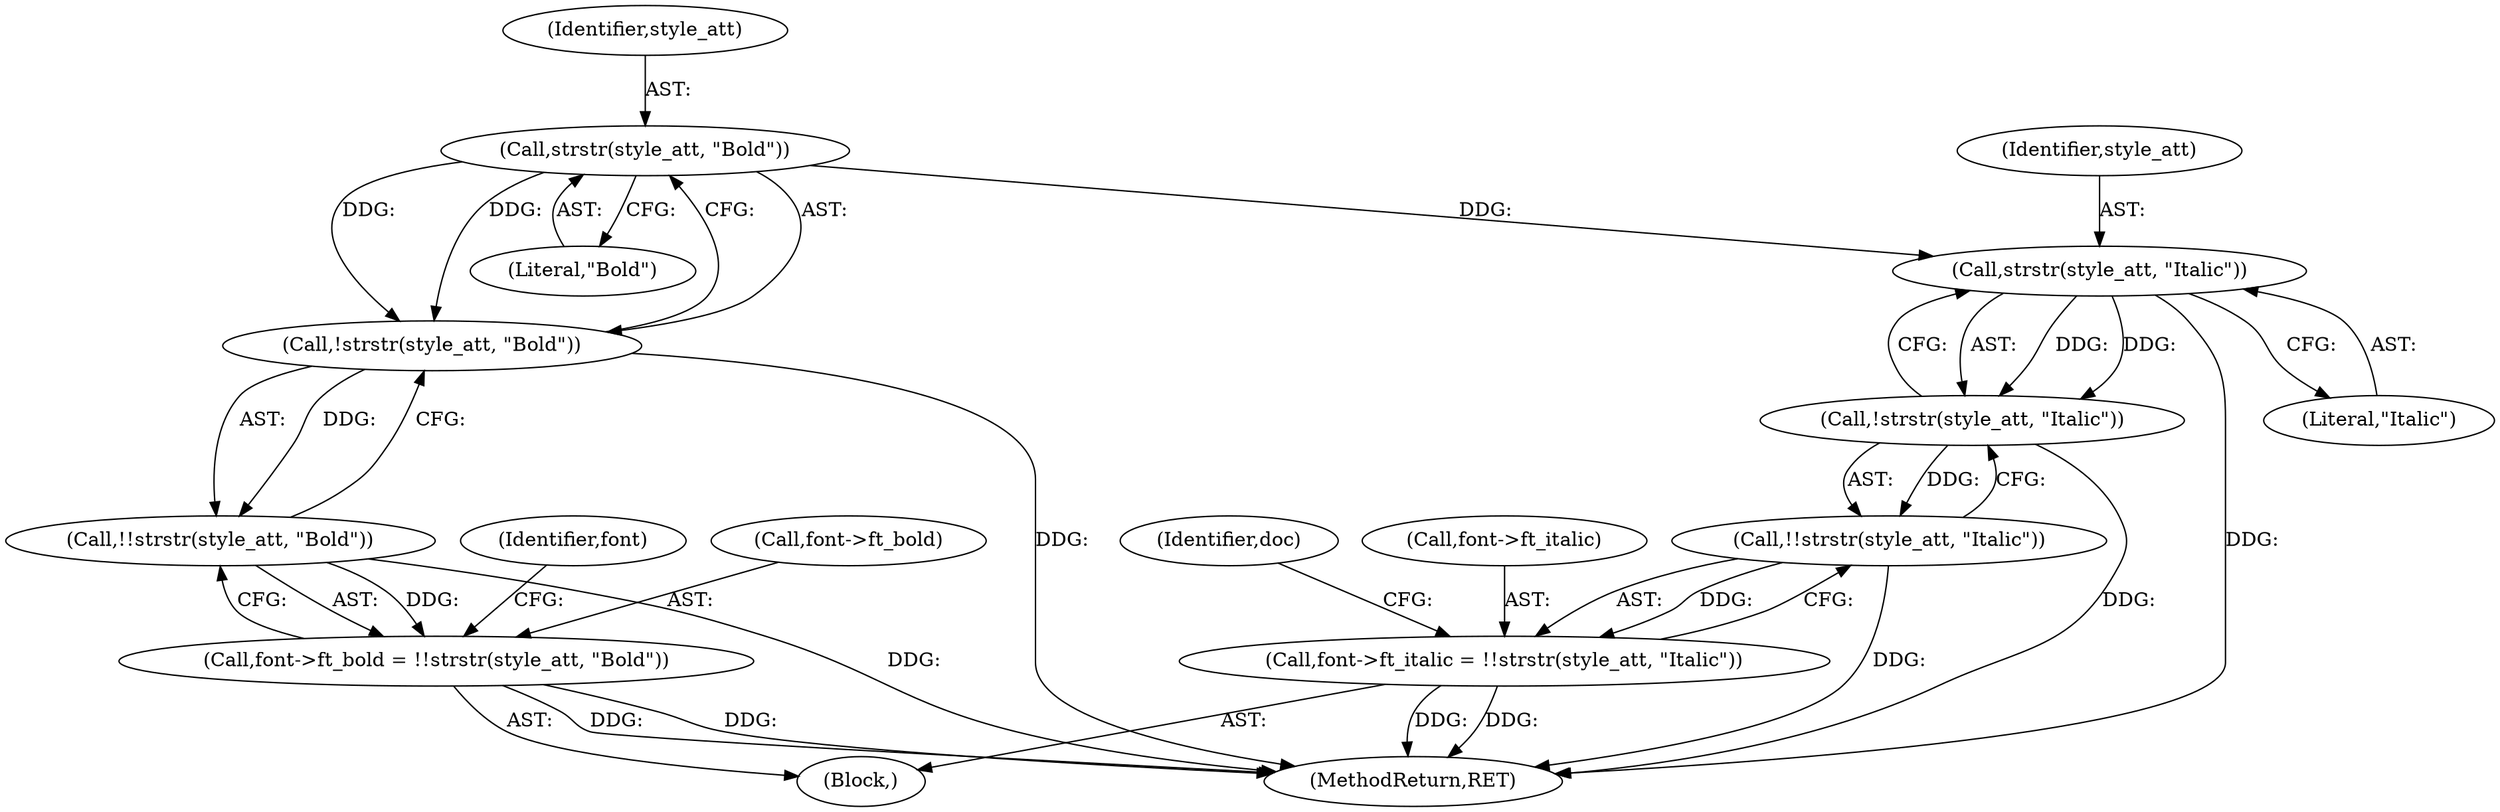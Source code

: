 digraph "0_ghostscript_60dabde18d7fe12b19da8b509bdfee9cc886aafc_1@API" {
"1000553" [label="(Call,strstr(style_att, \"Bold\"))"];
"1000552" [label="(Call,!strstr(style_att, \"Bold\"))"];
"1000551" [label="(Call,!!strstr(style_att, \"Bold\"))"];
"1000547" [label="(Call,font->ft_bold = !!strstr(style_att, \"Bold\"))"];
"1000562" [label="(Call,strstr(style_att, \"Italic\"))"];
"1000561" [label="(Call,!strstr(style_att, \"Italic\"))"];
"1000560" [label="(Call,!!strstr(style_att, \"Italic\"))"];
"1000556" [label="(Call,font->ft_italic = !!strstr(style_att, \"Italic\"))"];
"1000563" [label="(Identifier,style_att)"];
"1000556" [label="(Call,font->ft_italic = !!strstr(style_att, \"Italic\"))"];
"1000548" [label="(Call,font->ft_bold)"];
"1000554" [label="(Identifier,style_att)"];
"1000564" [label="(Literal,\"Italic\")"];
"1000546" [label="(Block,)"];
"1000780" [label="(MethodReturn,RET)"];
"1000558" [label="(Identifier,font)"];
"1000555" [label="(Literal,\"Bold\")"];
"1000566" [label="(Identifier,doc)"];
"1000552" [label="(Call,!strstr(style_att, \"Bold\"))"];
"1000561" [label="(Call,!strstr(style_att, \"Italic\"))"];
"1000557" [label="(Call,font->ft_italic)"];
"1000562" [label="(Call,strstr(style_att, \"Italic\"))"];
"1000547" [label="(Call,font->ft_bold = !!strstr(style_att, \"Bold\"))"];
"1000551" [label="(Call,!!strstr(style_att, \"Bold\"))"];
"1000553" [label="(Call,strstr(style_att, \"Bold\"))"];
"1000560" [label="(Call,!!strstr(style_att, \"Italic\"))"];
"1000553" -> "1000552"  [label="AST: "];
"1000553" -> "1000555"  [label="CFG: "];
"1000554" -> "1000553"  [label="AST: "];
"1000555" -> "1000553"  [label="AST: "];
"1000552" -> "1000553"  [label="CFG: "];
"1000553" -> "1000552"  [label="DDG: "];
"1000553" -> "1000552"  [label="DDG: "];
"1000553" -> "1000562"  [label="DDG: "];
"1000552" -> "1000551"  [label="AST: "];
"1000551" -> "1000552"  [label="CFG: "];
"1000552" -> "1000780"  [label="DDG: "];
"1000552" -> "1000551"  [label="DDG: "];
"1000551" -> "1000547"  [label="AST: "];
"1000547" -> "1000551"  [label="CFG: "];
"1000551" -> "1000780"  [label="DDG: "];
"1000551" -> "1000547"  [label="DDG: "];
"1000547" -> "1000546"  [label="AST: "];
"1000548" -> "1000547"  [label="AST: "];
"1000558" -> "1000547"  [label="CFG: "];
"1000547" -> "1000780"  [label="DDG: "];
"1000547" -> "1000780"  [label="DDG: "];
"1000562" -> "1000561"  [label="AST: "];
"1000562" -> "1000564"  [label="CFG: "];
"1000563" -> "1000562"  [label="AST: "];
"1000564" -> "1000562"  [label="AST: "];
"1000561" -> "1000562"  [label="CFG: "];
"1000562" -> "1000780"  [label="DDG: "];
"1000562" -> "1000561"  [label="DDG: "];
"1000562" -> "1000561"  [label="DDG: "];
"1000561" -> "1000560"  [label="AST: "];
"1000560" -> "1000561"  [label="CFG: "];
"1000561" -> "1000780"  [label="DDG: "];
"1000561" -> "1000560"  [label="DDG: "];
"1000560" -> "1000556"  [label="AST: "];
"1000556" -> "1000560"  [label="CFG: "];
"1000560" -> "1000780"  [label="DDG: "];
"1000560" -> "1000556"  [label="DDG: "];
"1000556" -> "1000546"  [label="AST: "];
"1000557" -> "1000556"  [label="AST: "];
"1000566" -> "1000556"  [label="CFG: "];
"1000556" -> "1000780"  [label="DDG: "];
"1000556" -> "1000780"  [label="DDG: "];
}

